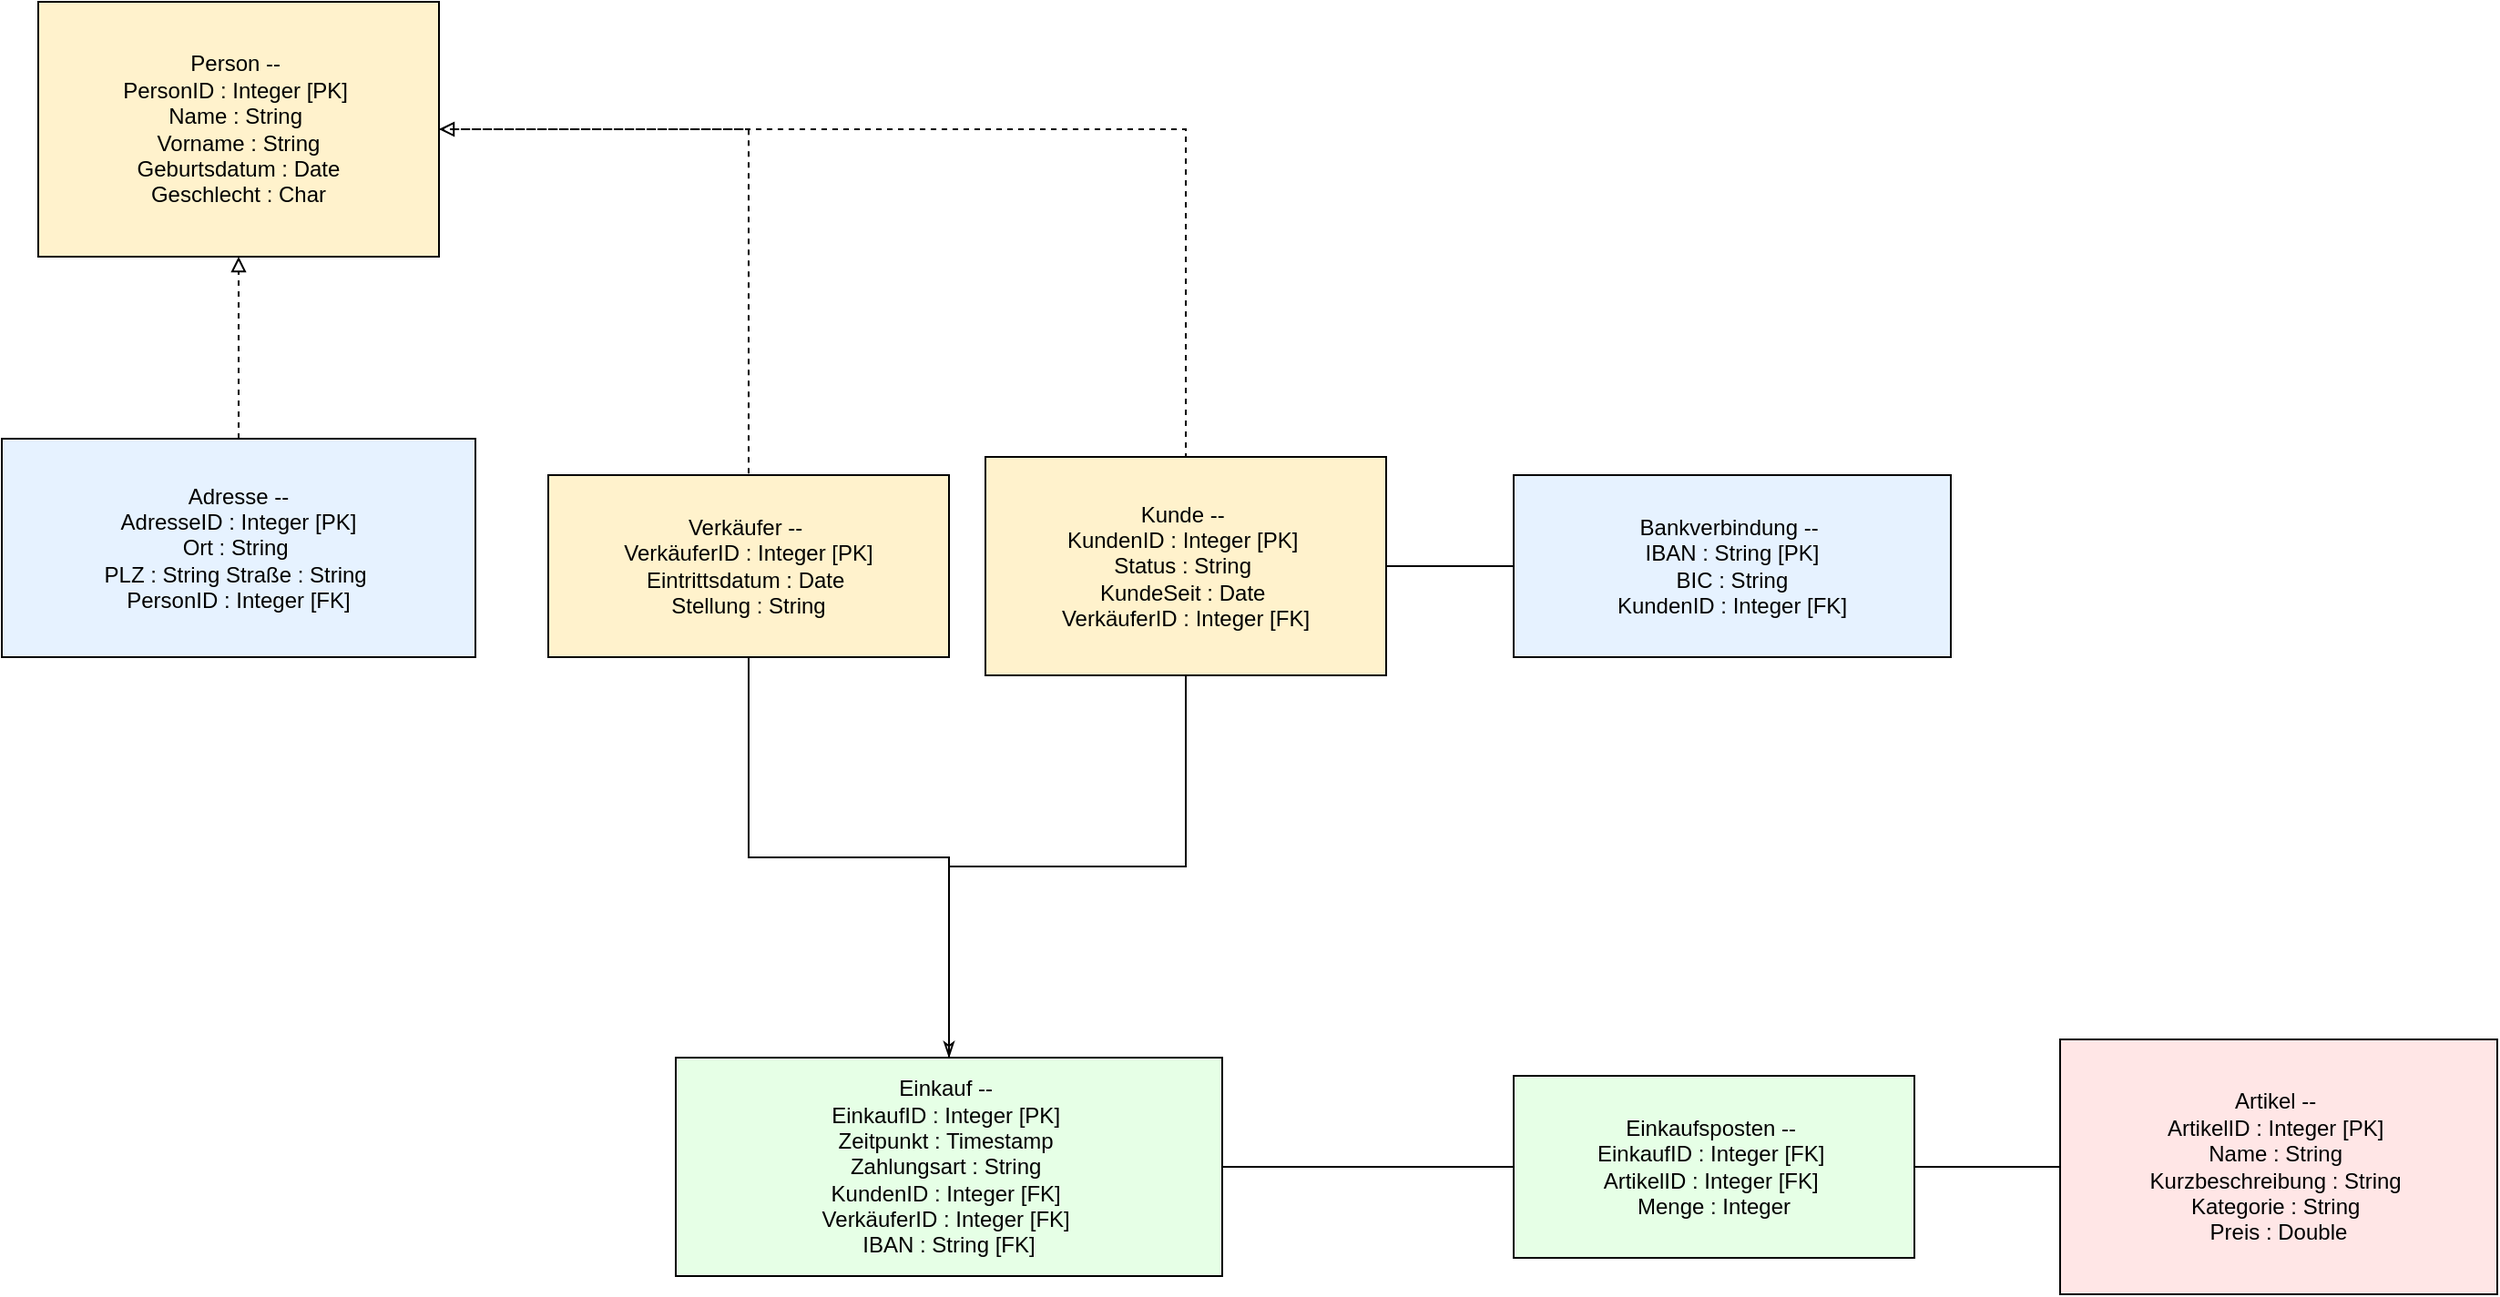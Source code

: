 <mxfile version="28.2.7">
  <diagram name="EER_VerkausSystem" id="diagram1">
    <mxGraphModel dx="1426" dy="751" grid="1" gridSize="10" guides="1" tooltips="1" connect="1" arrows="1" fold="1" page="1" pageScale="1" pageWidth="827" pageHeight="1169" math="0" shadow="0">
      <root>
        <mxCell id="0" />
        <mxCell id="1" parent="0" />
        <mxCell id="person" value="&lt;div&gt;Person --&amp;nbsp;&lt;/div&gt;&lt;div&gt;PersonID : Integer [PK]&amp;nbsp;&lt;/div&gt;&lt;div&gt;Name : String&amp;nbsp;&lt;/div&gt;&lt;div&gt;Vorname : String&lt;/div&gt;&lt;div&gt;&amp;nbsp;Geburtsdatum : Date&amp;nbsp;&lt;/div&gt;&lt;div&gt;Geschlecht : Char&lt;/div&gt;" style="rounded=0;whiteSpace=wrap;html=1;fillColor=#FFF2CC;strokeColor=#000000;" parent="1" vertex="1">
          <mxGeometry x="40" y="40" width="220" height="140" as="geometry" />
        </mxCell>
        <mxCell id="kunde" value="&lt;div&gt;Kunde --&amp;nbsp;&lt;/div&gt;&lt;div&gt;KundenID :&amp;nbsp;Integer [PK]&amp;nbsp;&lt;/div&gt;&lt;div&gt;Status : String&amp;nbsp;&lt;/div&gt;&lt;div&gt;KundeSeit : Date&amp;nbsp;&lt;/div&gt;&lt;div&gt;VerkäuferID : Integer [FK]&lt;/div&gt;" style="rounded=0;whiteSpace=wrap;html=1;fillColor=#FFF2CC;strokeColor=#000000;" parent="1" vertex="1">
          <mxGeometry x="560" y="290" width="220" height="120" as="geometry" />
        </mxCell>
        <mxCell id="verkaeufer" value="&lt;div&gt;Verkäufer --&amp;nbsp;&lt;/div&gt;&lt;div&gt;VerkäuferID : Integer [PK]&lt;/div&gt;&lt;div&gt;Eintrittsdatum : Date&amp;nbsp;&lt;/div&gt;&lt;div&gt;Stellung : String&lt;/div&gt;" style="rounded=0;whiteSpace=wrap;html=1;fillColor=#FFF2CC;strokeColor=#000000;" parent="1" vertex="1">
          <mxGeometry x="320" y="300" width="220" height="100" as="geometry" />
        </mxCell>
        <mxCell id="Eew1Fc8U9zc_VB-O5_sB-1" style="edgeStyle=orthogonalEdgeStyle;rounded=0;orthogonalLoop=1;jettySize=auto;html=1;entryX=0.5;entryY=1;entryDx=0;entryDy=0;endArrow=block;endFill=0;dashed=1;" edge="1" parent="1" source="adresse" target="person">
          <mxGeometry relative="1" as="geometry" />
        </mxCell>
        <mxCell id="adresse" value="&lt;div&gt;Adresse --&lt;/div&gt;&lt;div&gt;&amp;nbsp;AdresseID : Integer [PK]&amp;nbsp;&lt;/div&gt;&lt;div&gt;Ort : String&amp;nbsp;&lt;/div&gt;&lt;div&gt;PLZ : String Straße : String&amp;nbsp;&lt;/div&gt;&lt;div&gt;PersonID : Integer [FK]&lt;/div&gt;" style="rounded=0;whiteSpace=wrap;html=1;fillColor=#E6F2FF;strokeColor=#000000;" parent="1" vertex="1">
          <mxGeometry x="20" y="280" width="260" height="120" as="geometry" />
        </mxCell>
        <mxCell id="bank" value="&lt;div&gt;Bankverbindung --&amp;nbsp;&lt;/div&gt;&lt;div&gt;IBAN : String [PK]&lt;/div&gt;&lt;div&gt;&amp;nbsp;BIC : String&amp;nbsp;&lt;/div&gt;&lt;div&gt;KundenID : Integer [FK]&lt;/div&gt;" style="rounded=0;whiteSpace=wrap;html=1;fillColor=#E6F2FF;strokeColor=#000000;" parent="1" vertex="1">
          <mxGeometry x="850" y="300" width="240" height="100" as="geometry" />
        </mxCell>
        <mxCell id="artikel" value="&lt;div&gt;Artikel --&amp;nbsp;&lt;/div&gt;&lt;div&gt;ArtikelID : Integer [PK]&amp;nbsp;&lt;/div&gt;&lt;div&gt;Name : String&amp;nbsp;&lt;/div&gt;&lt;div&gt;Kurzbeschreibung : String&amp;nbsp;&lt;/div&gt;&lt;div&gt;Kategorie : String&amp;nbsp;&lt;/div&gt;&lt;div&gt;Preis : Double&lt;/div&gt;" style="rounded=0;whiteSpace=wrap;html=1;fillColor=#FFE6E6;strokeColor=#000000;" parent="1" vertex="1">
          <mxGeometry x="1150" y="610" width="240" height="140" as="geometry" />
        </mxCell>
        <mxCell id="einkauf" value="&lt;div&gt;Einkauf --&amp;nbsp;&lt;/div&gt;&lt;div&gt;EinkaufID : Integer [PK]&amp;nbsp;&lt;/div&gt;&lt;div&gt;Zeitpunkt : Timestamp&amp;nbsp;&lt;/div&gt;&lt;div&gt;Zahlungsart : String&amp;nbsp;&lt;/div&gt;&lt;div&gt;KundenID : Integer [FK]&amp;nbsp;&lt;/div&gt;&lt;div&gt;VerkäuferID : Integer [FK]&amp;nbsp;&lt;/div&gt;&lt;div&gt;IBAN : String [FK]&lt;/div&gt;" style="rounded=0;whiteSpace=wrap;html=1;fillColor=#E6FFE6;strokeColor=#000000;" parent="1" vertex="1">
          <mxGeometry x="390" y="620" width="300" height="120" as="geometry" />
        </mxCell>
        <mxCell id="posten" value="&lt;div&gt;Einkaufsposten --&amp;nbsp;&lt;/div&gt;&lt;div&gt;EinkaufID : Integer [FK]&amp;nbsp;&lt;/div&gt;&lt;div&gt;ArtikelID : Integer [FK]&amp;nbsp;&lt;/div&gt;&lt;div&gt;Menge : Integer&lt;/div&gt;" style="rounded=0;whiteSpace=wrap;html=1;fillColor=#E6FFE6;strokeColor=#000000;" parent="1" vertex="1">
          <mxGeometry x="850" y="630" width="220" height="100" as="geometry" />
        </mxCell>
        <mxCell id="edge_p_k" style="edgeStyle=orthogonalEdgeStyle;rounded=0;dashed=1;html=1;endArrow=none;endFill=0;" parent="1" source="person" target="kunde" edge="1">
          <mxGeometry relative="1" as="geometry" />
        </mxCell>
        <mxCell id="edge_p_v" style="edgeStyle=orthogonalEdgeStyle;rounded=0;dashed=1;html=1;endArrow=none;endFill=0;startArrow=block;startFill=0;" parent="1" source="person" target="verkaeufer" edge="1">
          <mxGeometry relative="1" as="geometry" />
        </mxCell>
        <mxCell id="edge_kunde_bank" style="edgeStyle=orthogonalEdgeStyle;rounded=0;html=1;endArrow=none;" parent="1" source="kunde" target="bank" edge="1">
          <mxGeometry relative="1" as="geometry" />
        </mxCell>
        <mxCell id="edge_kunde_einkauf" style="edgeStyle=orthogonalEdgeStyle;rounded=0;html=1;endArrow=none;" parent="1" source="kunde" target="einkauf" edge="1">
          <mxGeometry relative="1" as="geometry">
            <Array as="points">
              <mxPoint x="670" y="515" />
              <mxPoint x="540" y="515" />
            </Array>
          </mxGeometry>
        </mxCell>
        <mxCell id="edge_v_einkauf" style="edgeStyle=orthogonalEdgeStyle;rounded=0;html=1;endArrow=classicThin;endFill=0;" parent="1" source="verkaeufer" target="einkauf" edge="1">
          <mxGeometry relative="1" as="geometry" />
        </mxCell>
        <mxCell id="edge_einkauf_posten" style="edgeStyle=orthogonalEdgeStyle;rounded=0;html=1;endArrow=none;" parent="1" source="einkauf" target="posten" edge="1">
          <mxGeometry relative="1" as="geometry" />
        </mxCell>
        <mxCell id="edge_artikel_posten" style="edgeStyle=orthogonalEdgeStyle;rounded=0;html=1;endArrow=none;" parent="1" source="artikel" target="posten" edge="1">
          <mxGeometry relative="1" as="geometry" />
        </mxCell>
      </root>
    </mxGraphModel>
  </diagram>
</mxfile>
